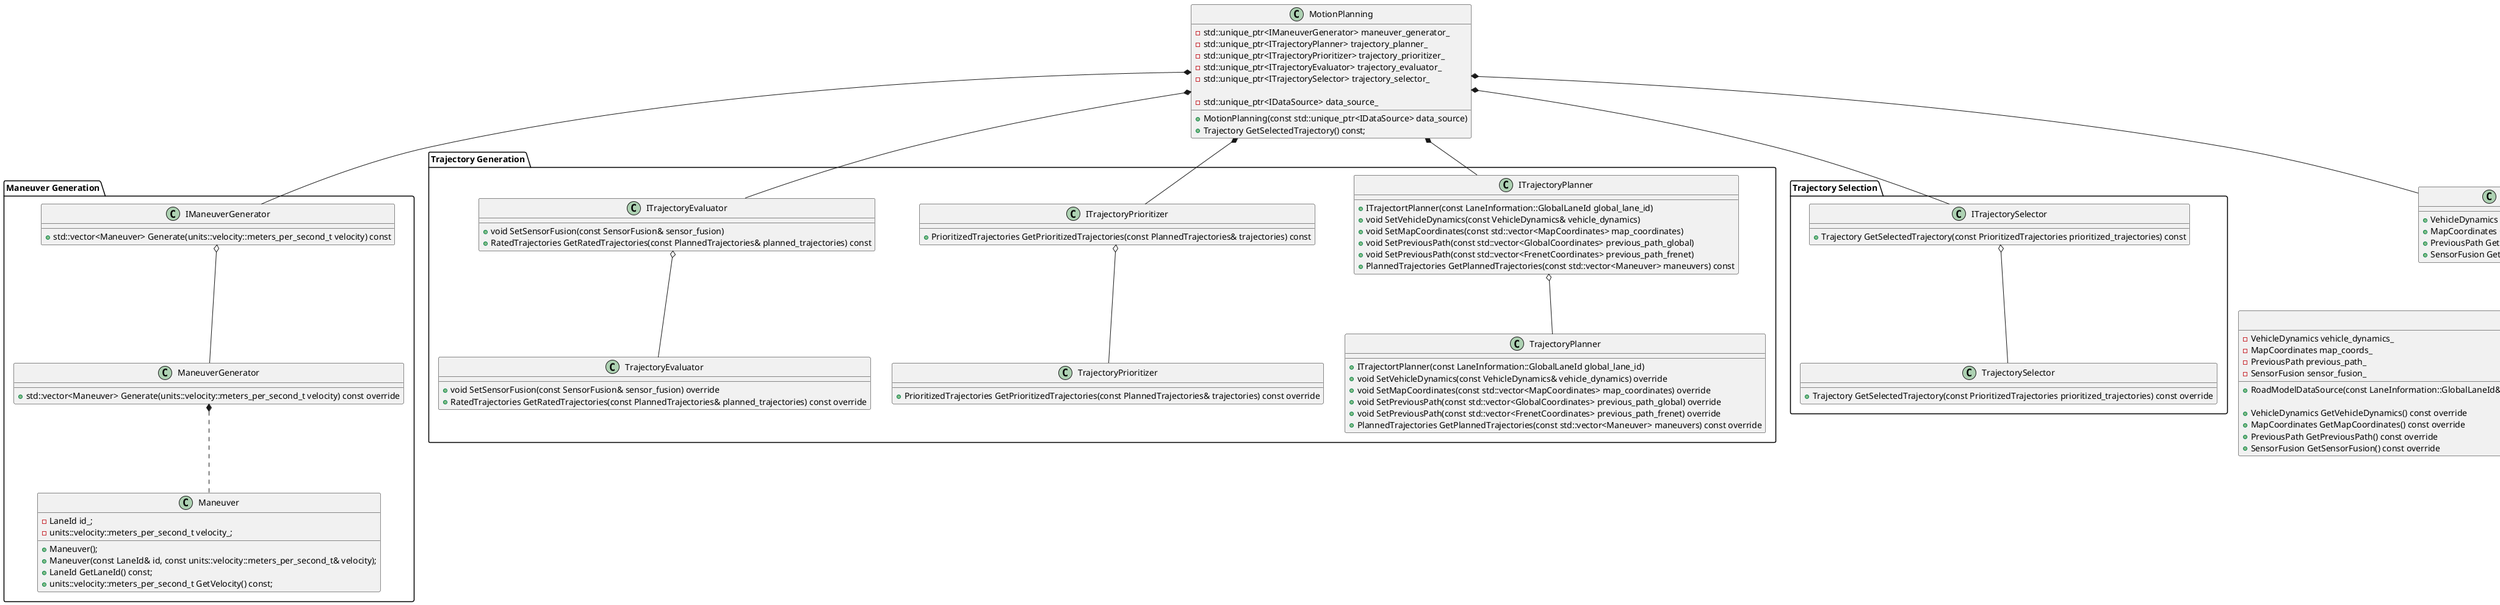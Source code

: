 @startuml

class IDataSource {
    + VehicleDynamics GetVehicleDynamics() const
    + MapCoordinates GetMapCoordinates() const
    + PreviousPath GetPreviousPath() const
    + SensorFusion GetSensorFusion() const
}

class RoadModelDataSource {
    + RoadModelDataSource(const LaneInformation::GlobalLaneId& lane_id, const VehicleDynamics& vehicle_dynamics, const MapCoordinates& map_coords, const PreviousPath& previous_path, const SensorFusion& sensor_fusion)

    + VehicleDynamics GetVehicleDynamics() const override
    + MapCoordinates GetMapCoordinates() const override
    + PreviousPath GetPreviousPath() const override
    + SensorFusion GetSensorFusion() const override

    - VehicleDynamics vehicle_dynamics_
    - MapCoordinates map_coords_
    - PreviousPath previous_path_
    - SensorFusion sensor_fusion_
}

IDataSource <|-- RoadModelDataSource

class MotionPlanning {
    + MotionPlanning(const std::unique_ptr<IDataSource> data_source)
    + Trajectory GetSelectedTrajectory() const;

    - std::unique_ptr<IManeuverGenerator> maneuver_generator_
    - std::unique_ptr<ITrajectoryPlanner> trajectory_planner_
    - std::unique_ptr<ITrajectoryPrioritizer> trajectory_prioritizer_
    - std::unique_ptr<ITrajectoryEvaluator> trajectory_evaluator_
    - std::unique_ptr<ITrajectorySelector> trajectory_selector_

    - std::unique_ptr<IDataSource> data_source_
}


package "Maneuver Generation" {
    class IManeuverGenerator {
        + std::vector<Maneuver> Generate(units::velocity::meters_per_second_t velocity) const
    }

    class ManeuverGenerator {
        + std::vector<Maneuver> Generate(units::velocity::meters_per_second_t velocity) const override
    }

    IManeuverGenerator o-- ManeuverGenerator

    class Maneuver {
        + Maneuver();
        + Maneuver(const LaneId& id, const units::velocity::meters_per_second_t& velocity);
        + LaneId GetLaneId() const;
        + units::velocity::meters_per_second_t GetVelocity() const;

        - LaneId id_;
        - units::velocity::meters_per_second_t velocity_;
    }

    ManeuverGenerator *.. Maneuver
}

package "Trajectory Generation" {
    class ITrajectoryPlanner {
        + ITrajectortPlanner(const LaneInformation::GlobalLaneId global_lane_id)
        + void SetVehicleDynamics(const VehicleDynamics& vehicle_dynamics)
        + void SetMapCoordinates(const std::vector<MapCoordinates> map_coordinates)
        + void SetPreviousPath(const std::vector<GlobalCoordinates> previous_path_global)
        + void SetPreviousPath(const std::vector<FrenetCoordinates> previous_path_frenet)
        + PlannedTrajectories GetPlannedTrajectories(const std::vector<Maneuver> maneuvers) const
    }
    class TrajectoryPlanner {
        + ITrajectortPlanner(const LaneInformation::GlobalLaneId global_lane_id)
        + void SetVehicleDynamics(const VehicleDynamics& vehicle_dynamics) override
        + void SetMapCoordinates(const std::vector<MapCoordinates> map_coordinates) override
        + void SetPreviousPath(const std::vector<GlobalCoordinates> previous_path_global) override
        + void SetPreviousPath(const std::vector<FrenetCoordinates> previous_path_frenet) override
        + PlannedTrajectories GetPlannedTrajectories(const std::vector<Maneuver> maneuvers) const override
    }
    ITrajectoryPlanner o-- TrajectoryPlanner

    class ITrajectoryPrioritizer {
        + PrioritizedTrajectories GetPrioritizedTrajectories(const PlannedTrajectories& trajectories) const
    }
    class TrajectoryPrioritizer {
        + PrioritizedTrajectories GetPrioritizedTrajectories(const PlannedTrajectories& trajectories) const override
    }
    ITrajectoryPrioritizer o-- TrajectoryPrioritizer

    class ITrajectoryEvaluator {
        + void SetSensorFusion(const SensorFusion& sensor_fusion)
        + RatedTrajectories GetRatedTrajectories(const PlannedTrajectories& planned_trajectories) const
    }
    class TrajectoryEvaluator {
        + void SetSensorFusion(const SensorFusion& sensor_fusion) override
        + RatedTrajectories GetRatedTrajectories(const PlannedTrajectories& planned_trajectories) const override
    }
    ITrajectoryEvaluator o-- TrajectoryEvaluator
}

package "Trajectory Selection" {
    class ITrajectorySelector {
        + Trajectory GetSelectedTrajectory(const PrioritizedTrajectories prioritized_trajectories) const
    }
    class TrajectorySelector {
        + Trajectory GetSelectedTrajectory(const PrioritizedTrajectories prioritized_trajectories) const override
    }

    ITrajectorySelector o-- TrajectorySelector
}

MotionPlanning *-- IDataSource
MotionPlanning *-- IManeuverGenerator
MotionPlanning *-- ITrajectoryPlanner
MotionPlanning *-- ITrajectoryPrioritizer
MotionPlanning *-- ITrajectoryEvaluator
MotionPlanning *-- ITrajectorySelector

@enduml
